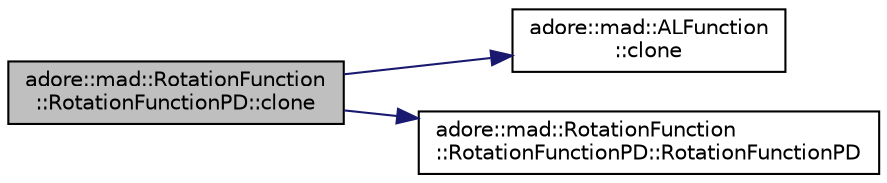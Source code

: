 digraph "adore::mad::RotationFunction::RotationFunctionPD::clone"
{
 // LATEX_PDF_SIZE
  edge [fontname="Helvetica",fontsize="10",labelfontname="Helvetica",labelfontsize="10"];
  node [fontname="Helvetica",fontsize="10",shape=record];
  rankdir="LR";
  Node1 [label="adore::mad::RotationFunction\l::RotationFunctionPD::clone",height=0.2,width=0.4,color="black", fillcolor="grey75", style="filled", fontcolor="black",tooltip=" "];
  Node1 -> Node2 [color="midnightblue",fontsize="10",style="solid",fontname="Helvetica"];
  Node2 [label="adore::mad::ALFunction\l::clone",height=0.2,width=0.4,color="black", fillcolor="white", style="filled",URL="$classadore_1_1mad_1_1ALFunction.html#a3e21784680fec965fdcf4ff4c1bcbbe6",tooltip=" "];
  Node1 -> Node3 [color="midnightblue",fontsize="10",style="solid",fontname="Helvetica"];
  Node3 [label="adore::mad::RotationFunction\l::RotationFunctionPD::RotationFunctionPD",height=0.2,width=0.4,color="black", fillcolor="white", style="filled",URL="$classadore_1_1mad_1_1RotationFunction_1_1RotationFunctionPD.html#a50f3cd9c3ef8b96c0a2c9e23ca151fb9",tooltip=" "];
}
